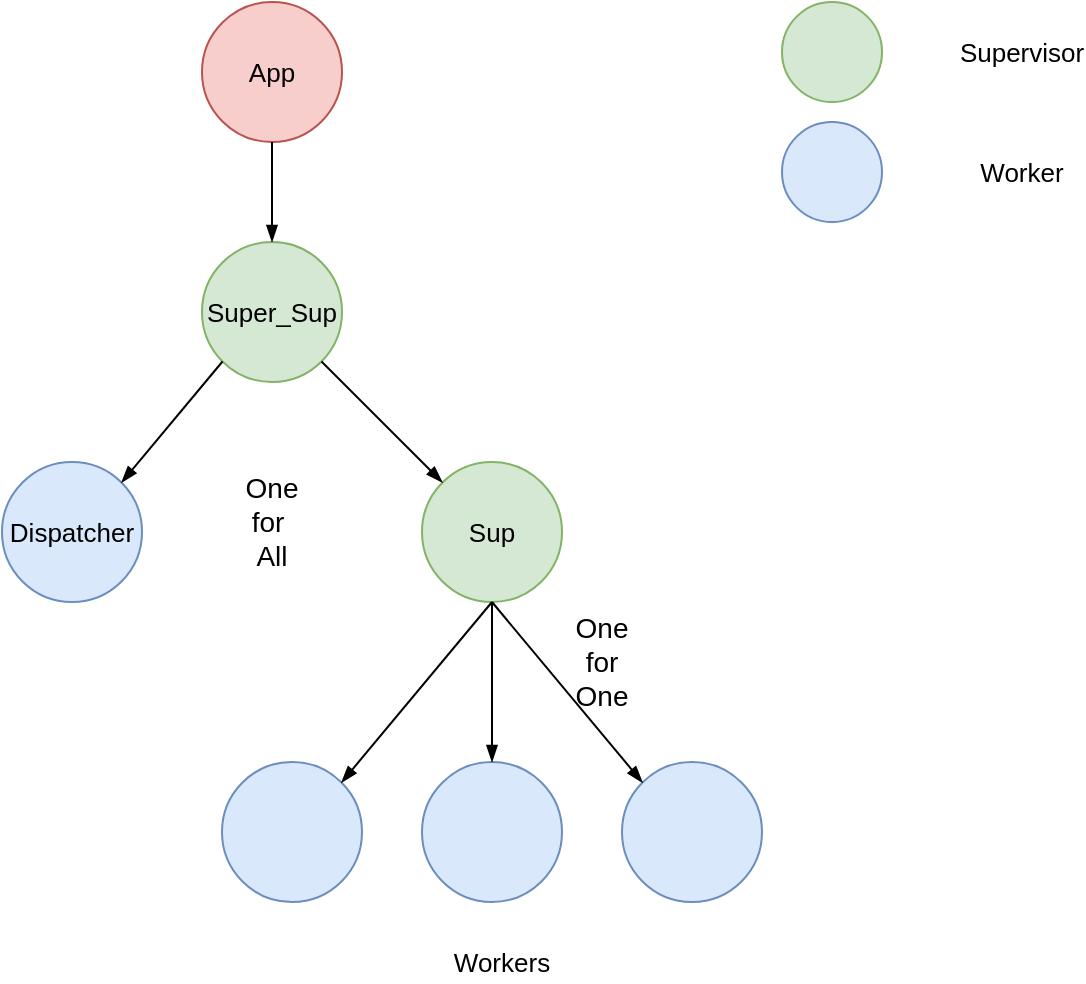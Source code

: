 <mxfile version="13.7.7" type="device"><diagram id="IXzhzQzG1NCLI-HUF-iO" name="Page-1"><mxGraphModel dx="1422" dy="699" grid="1" gridSize="10" guides="1" tooltips="1" connect="1" arrows="1" fold="1" page="1" pageScale="1" pageWidth="827" pageHeight="1169" math="0" shadow="0"><root><mxCell id="0"/><mxCell id="1" parent="0"/><mxCell id="puk31NLiiNj7ykUB1JOr-1" value="Super_Sup" style="ellipse;whiteSpace=wrap;html=1;aspect=fixed;fillColor=#d5e8d4;strokeColor=#82b366;fontSize=13;" vertex="1" parent="1"><mxGeometry x="250" y="270" width="70" height="70" as="geometry"/></mxCell><mxCell id="puk31NLiiNj7ykUB1JOr-2" value="Dispatcher" style="ellipse;whiteSpace=wrap;html=1;aspect=fixed;fillColor=#dae8fc;strokeColor=#6c8ebf;fontSize=13;" vertex="1" parent="1"><mxGeometry x="150" y="380" width="70" height="70" as="geometry"/></mxCell><mxCell id="puk31NLiiNj7ykUB1JOr-3" value="Sup" style="ellipse;whiteSpace=wrap;html=1;aspect=fixed;fillColor=#d5e8d4;strokeColor=#82b366;fontSize=13;" vertex="1" parent="1"><mxGeometry x="360" y="380" width="70" height="70" as="geometry"/></mxCell><mxCell id="puk31NLiiNj7ykUB1JOr-4" value="" style="ellipse;whiteSpace=wrap;html=1;aspect=fixed;fillColor=#dae8fc;strokeColor=#6c8ebf;fontSize=13;" vertex="1" parent="1"><mxGeometry x="260" y="530" width="70" height="70" as="geometry"/></mxCell><mxCell id="puk31NLiiNj7ykUB1JOr-5" value="" style="ellipse;whiteSpace=wrap;html=1;aspect=fixed;fillColor=#dae8fc;strokeColor=#6c8ebf;fontSize=13;" vertex="1" parent="1"><mxGeometry x="360" y="530" width="70" height="70" as="geometry"/></mxCell><mxCell id="puk31NLiiNj7ykUB1JOr-6" value="" style="ellipse;whiteSpace=wrap;html=1;aspect=fixed;fillColor=#dae8fc;strokeColor=#6c8ebf;fontSize=13;" vertex="1" parent="1"><mxGeometry x="460" y="530" width="70" height="70" as="geometry"/></mxCell><mxCell id="puk31NLiiNj7ykUB1JOr-8" value="App" style="ellipse;whiteSpace=wrap;html=1;aspect=fixed;fillColor=#f8cecc;strokeColor=#b85450;fontSize=13;" vertex="1" parent="1"><mxGeometry x="250" y="150" width="70" height="70" as="geometry"/></mxCell><mxCell id="puk31NLiiNj7ykUB1JOr-9" value="Workers" style="text;html=1;strokeColor=none;fillColor=none;align=center;verticalAlign=middle;whiteSpace=wrap;rounded=0;fontSize=13;" vertex="1" parent="1"><mxGeometry x="370" y="620" width="60" height="20" as="geometry"/></mxCell><mxCell id="puk31NLiiNj7ykUB1JOr-10" value="" style="endArrow=none;html=1;entryX=0;entryY=1;entryDx=0;entryDy=0;exitX=1;exitY=0;exitDx=0;exitDy=0;fontSize=13;startArrow=blockThin;startFill=1;" edge="1" parent="1" source="puk31NLiiNj7ykUB1JOr-2" target="puk31NLiiNj7ykUB1JOr-1"><mxGeometry width="50" height="50" relative="1" as="geometry"><mxPoint x="170" y="420" as="sourcePoint"/><mxPoint x="220" y="370" as="targetPoint"/></mxGeometry></mxCell><mxCell id="puk31NLiiNj7ykUB1JOr-11" value="" style="endArrow=none;html=1;exitX=0;exitY=0;exitDx=0;exitDy=0;entryX=1;entryY=1;entryDx=0;entryDy=0;fontSize=13;startArrow=blockThin;startFill=1;" edge="1" parent="1" source="puk31NLiiNj7ykUB1JOr-3" target="puk31NLiiNj7ykUB1JOr-1"><mxGeometry width="50" height="50" relative="1" as="geometry"><mxPoint x="410" y="380" as="sourcePoint"/><mxPoint x="460" y="330" as="targetPoint"/></mxGeometry></mxCell><mxCell id="puk31NLiiNj7ykUB1JOr-12" value="" style="endArrow=none;html=1;entryX=0.5;entryY=1;entryDx=0;entryDy=0;exitX=0.5;exitY=0;exitDx=0;exitDy=0;fontSize=13;startArrow=blockThin;startFill=1;" edge="1" parent="1" source="puk31NLiiNj7ykUB1JOr-1" target="puk31NLiiNj7ykUB1JOr-8"><mxGeometry width="50" height="50" relative="1" as="geometry"><mxPoint x="390" y="390" as="sourcePoint"/><mxPoint x="440" y="340" as="targetPoint"/></mxGeometry></mxCell><mxCell id="puk31NLiiNj7ykUB1JOr-13" value="" style="endArrow=none;html=1;exitX=1;exitY=0;exitDx=0;exitDy=0;entryX=0.5;entryY=1;entryDx=0;entryDy=0;fontSize=13;startArrow=blockThin;startFill=1;" edge="1" parent="1" source="puk31NLiiNj7ykUB1JOr-4" target="puk31NLiiNj7ykUB1JOr-3"><mxGeometry width="50" height="50" relative="1" as="geometry"><mxPoint x="346" y="320" as="sourcePoint"/><mxPoint x="320" y="450" as="targetPoint"/></mxGeometry></mxCell><mxCell id="puk31NLiiNj7ykUB1JOr-14" value="" style="endArrow=none;html=1;exitX=0.5;exitY=0;exitDx=0;exitDy=0;entryX=0.5;entryY=1;entryDx=0;entryDy=0;fontSize=13;startArrow=blockThin;startFill=1;" edge="1" parent="1" source="puk31NLiiNj7ykUB1JOr-5" target="puk31NLiiNj7ykUB1JOr-3"><mxGeometry width="50" height="50" relative="1" as="geometry"><mxPoint x="346" y="320" as="sourcePoint"/><mxPoint x="396" y="270" as="targetPoint"/></mxGeometry></mxCell><mxCell id="puk31NLiiNj7ykUB1JOr-15" value="" style="endArrow=none;html=1;entryX=0.5;entryY=1;entryDx=0;entryDy=0;fontSize=13;startArrow=blockThin;startFill=1;exitX=0;exitY=0;exitDx=0;exitDy=0;" edge="1" parent="1" source="puk31NLiiNj7ykUB1JOr-6" target="puk31NLiiNj7ykUB1JOr-3"><mxGeometry width="50" height="50" relative="1" as="geometry"><mxPoint x="570" y="470" as="sourcePoint"/><mxPoint x="396" y="270" as="targetPoint"/></mxGeometry></mxCell><mxCell id="puk31NLiiNj7ykUB1JOr-16" value="" style="ellipse;whiteSpace=wrap;html=1;aspect=fixed;fillColor=#d5e8d4;strokeColor=#82b366;fontSize=13;" vertex="1" parent="1"><mxGeometry x="540" y="150" width="50" height="50" as="geometry"/></mxCell><mxCell id="puk31NLiiNj7ykUB1JOr-17" value="" style="ellipse;whiteSpace=wrap;html=1;aspect=fixed;fillColor=#dae8fc;strokeColor=#6c8ebf;fontSize=13;" vertex="1" parent="1"><mxGeometry x="540" y="210" width="50" height="50" as="geometry"/></mxCell><mxCell id="puk31NLiiNj7ykUB1JOr-18" value="Worker" style="text;html=1;strokeColor=none;fillColor=none;align=center;verticalAlign=middle;whiteSpace=wrap;rounded=0;fontSize=13;" vertex="1" parent="1"><mxGeometry x="630" y="225" width="60" height="20" as="geometry"/></mxCell><mxCell id="puk31NLiiNj7ykUB1JOr-19" value="Supervisor" style="text;html=1;strokeColor=none;fillColor=none;align=center;verticalAlign=middle;whiteSpace=wrap;rounded=0;fontSize=13;" vertex="1" parent="1"><mxGeometry x="630" y="165" width="60" height="20" as="geometry"/></mxCell><mxCell id="puk31NLiiNj7ykUB1JOr-20" value="One for&amp;nbsp; All " style="text;html=1;strokeColor=none;fillColor=none;align=center;verticalAlign=middle;whiteSpace=wrap;rounded=0;fontSize=14;" vertex="1" parent="1"><mxGeometry x="265" y="400" width="40" height="20" as="geometry"/></mxCell><mxCell id="puk31NLiiNj7ykUB1JOr-21" value="One for One" style="text;html=1;strokeColor=none;fillColor=none;align=center;verticalAlign=middle;whiteSpace=wrap;rounded=0;fontSize=14;" vertex="1" parent="1"><mxGeometry x="430" y="470" width="40" height="20" as="geometry"/></mxCell></root></mxGraphModel></diagram></mxfile>